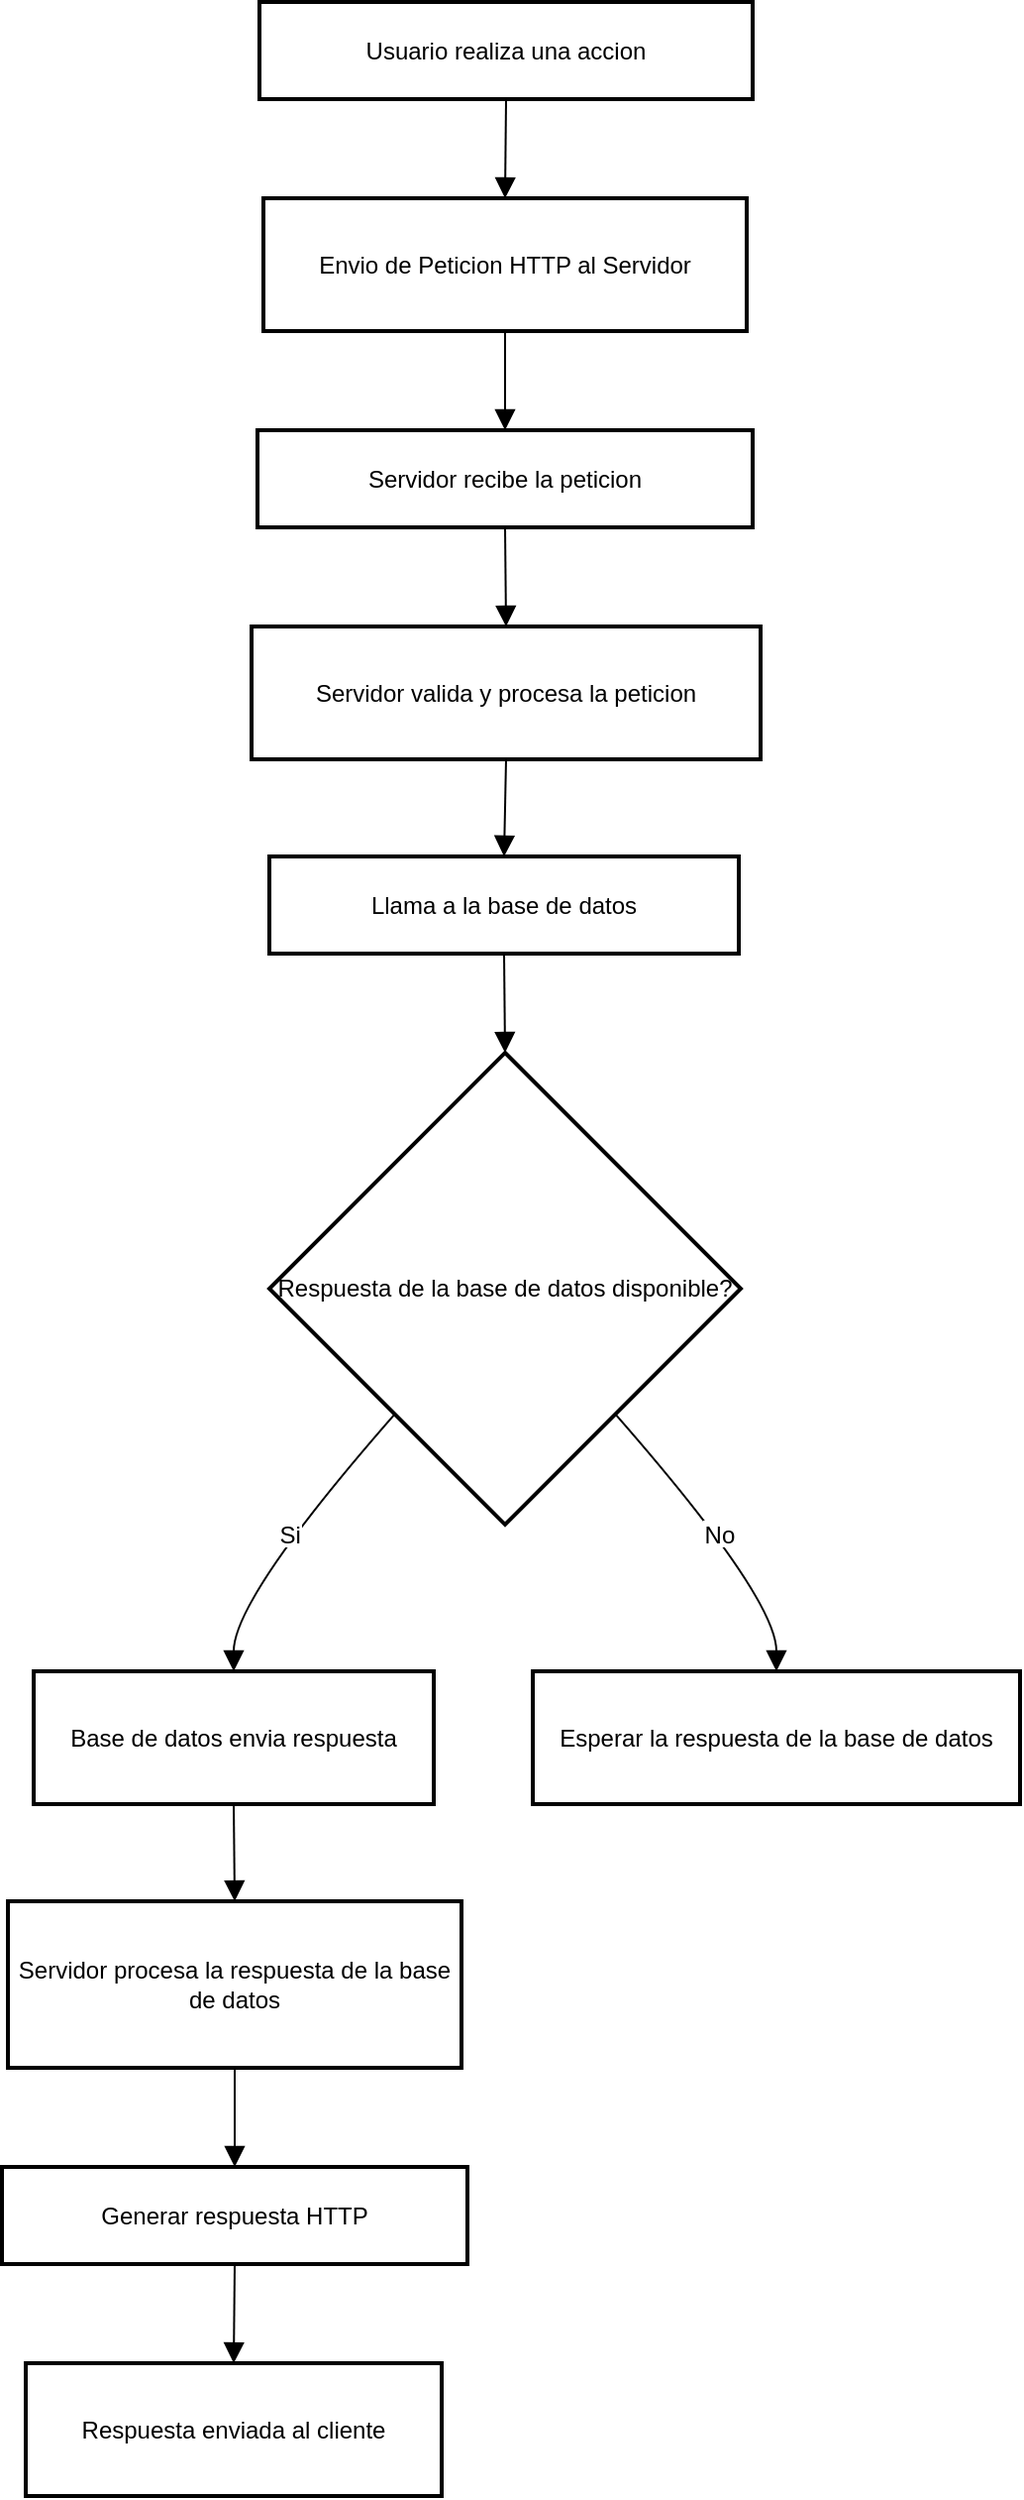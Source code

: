 <mxfile version="25.0.3">
  <diagram name="Page-1" id="iiuorrjUF-esFge4QPrJ">
    <mxGraphModel dx="1434" dy="384" grid="0" gridSize="10" guides="1" tooltips="1" connect="1" arrows="1" fold="1" page="0" pageScale="1" pageWidth="850" pageHeight="1100" math="0" shadow="0">
      <root>
        <mxCell id="0" />
        <mxCell id="1" parent="0" />
        <mxCell id="hQHqi-Fze8iP0bGhVEfc-27" value="Usuario realiza una accion" style="whiteSpace=wrap;strokeWidth=2;" vertex="1" parent="1">
          <mxGeometry x="150" y="764" width="249" height="49" as="geometry" />
        </mxCell>
        <mxCell id="hQHqi-Fze8iP0bGhVEfc-28" value="Envio de Peticion HTTP al Servidor" style="whiteSpace=wrap;strokeWidth=2;" vertex="1" parent="1">
          <mxGeometry x="152" y="863" width="244" height="67" as="geometry" />
        </mxCell>
        <mxCell id="hQHqi-Fze8iP0bGhVEfc-29" value="Servidor recibe la peticion" style="whiteSpace=wrap;strokeWidth=2;" vertex="1" parent="1">
          <mxGeometry x="149" y="980" width="250" height="49" as="geometry" />
        </mxCell>
        <mxCell id="hQHqi-Fze8iP0bGhVEfc-30" value="Servidor valida y procesa la peticion" style="whiteSpace=wrap;strokeWidth=2;" vertex="1" parent="1">
          <mxGeometry x="146" y="1079" width="257" height="67" as="geometry" />
        </mxCell>
        <mxCell id="hQHqi-Fze8iP0bGhVEfc-31" value="Llama a la base de datos" style="whiteSpace=wrap;strokeWidth=2;" vertex="1" parent="1">
          <mxGeometry x="155" y="1195" width="237" height="49" as="geometry" />
        </mxCell>
        <mxCell id="hQHqi-Fze8iP0bGhVEfc-32" value="Respuesta de la base de datos disponible?" style="rhombus;strokeWidth=2;whiteSpace=wrap;" vertex="1" parent="1">
          <mxGeometry x="155" y="1294" width="238" height="238" as="geometry" />
        </mxCell>
        <mxCell id="hQHqi-Fze8iP0bGhVEfc-33" value="Base de datos envia respuesta" style="whiteSpace=wrap;strokeWidth=2;" vertex="1" parent="1">
          <mxGeometry x="36" y="1606" width="202" height="67" as="geometry" />
        </mxCell>
        <mxCell id="hQHqi-Fze8iP0bGhVEfc-34" value="Esperar la respuesta de la base de datos" style="whiteSpace=wrap;strokeWidth=2;" vertex="1" parent="1">
          <mxGeometry x="288" y="1606" width="246" height="67" as="geometry" />
        </mxCell>
        <mxCell id="hQHqi-Fze8iP0bGhVEfc-35" value="Servidor procesa la respuesta de la base de datos" style="whiteSpace=wrap;strokeWidth=2;" vertex="1" parent="1">
          <mxGeometry x="23" y="1722" width="229" height="84" as="geometry" />
        </mxCell>
        <mxCell id="hQHqi-Fze8iP0bGhVEfc-36" value="Generar respuesta HTTP" style="whiteSpace=wrap;strokeWidth=2;" vertex="1" parent="1">
          <mxGeometry x="20" y="1856" width="235" height="49" as="geometry" />
        </mxCell>
        <mxCell id="hQHqi-Fze8iP0bGhVEfc-37" value="Respuesta enviada al cliente" style="whiteSpace=wrap;strokeWidth=2;" vertex="1" parent="1">
          <mxGeometry x="32" y="1955" width="210" height="67" as="geometry" />
        </mxCell>
        <mxCell id="hQHqi-Fze8iP0bGhVEfc-38" value="" style="curved=1;startArrow=none;endArrow=block;exitX=0.5;exitY=1;entryX=0.5;entryY=0;rounded=0;fontSize=12;startSize=8;endSize=8;" edge="1" parent="1" source="hQHqi-Fze8iP0bGhVEfc-27" target="hQHqi-Fze8iP0bGhVEfc-28">
          <mxGeometry relative="1" as="geometry">
            <Array as="points" />
          </mxGeometry>
        </mxCell>
        <mxCell id="hQHqi-Fze8iP0bGhVEfc-39" value="" style="curved=1;startArrow=none;endArrow=block;exitX=0.5;exitY=0.99;entryX=0.5;entryY=-0.01;rounded=0;fontSize=12;startSize=8;endSize=8;" edge="1" parent="1" source="hQHqi-Fze8iP0bGhVEfc-28" target="hQHqi-Fze8iP0bGhVEfc-29">
          <mxGeometry relative="1" as="geometry">
            <Array as="points" />
          </mxGeometry>
        </mxCell>
        <mxCell id="hQHqi-Fze8iP0bGhVEfc-40" value="" style="curved=1;startArrow=none;endArrow=block;exitX=0.5;exitY=0.99;entryX=0.5;entryY=-0.01;rounded=0;fontSize=12;startSize=8;endSize=8;" edge="1" parent="1" source="hQHqi-Fze8iP0bGhVEfc-29" target="hQHqi-Fze8iP0bGhVEfc-30">
          <mxGeometry relative="1" as="geometry">
            <Array as="points" />
          </mxGeometry>
        </mxCell>
        <mxCell id="hQHqi-Fze8iP0bGhVEfc-41" value="" style="curved=1;startArrow=none;endArrow=block;exitX=0.5;exitY=0.99;entryX=0.5;entryY=0;rounded=0;fontSize=12;startSize=8;endSize=8;" edge="1" parent="1" source="hQHqi-Fze8iP0bGhVEfc-30" target="hQHqi-Fze8iP0bGhVEfc-31">
          <mxGeometry relative="1" as="geometry">
            <Array as="points" />
          </mxGeometry>
        </mxCell>
        <mxCell id="hQHqi-Fze8iP0bGhVEfc-42" value="" style="curved=1;startArrow=none;endArrow=block;exitX=0.5;exitY=1;entryX=0.5;entryY=0;rounded=0;fontSize=12;startSize=8;endSize=8;" edge="1" parent="1" source="hQHqi-Fze8iP0bGhVEfc-31" target="hQHqi-Fze8iP0bGhVEfc-32">
          <mxGeometry relative="1" as="geometry">
            <Array as="points" />
          </mxGeometry>
        </mxCell>
        <mxCell id="hQHqi-Fze8iP0bGhVEfc-43" value="Si" style="curved=1;startArrow=none;endArrow=block;exitX=0.06;exitY=1;entryX=0.5;entryY=-0.01;rounded=0;fontSize=12;startSize=8;endSize=8;" edge="1" parent="1" source="hQHqi-Fze8iP0bGhVEfc-32" target="hQHqi-Fze8iP0bGhVEfc-33">
          <mxGeometry relative="1" as="geometry">
            <Array as="points">
              <mxPoint x="137" y="1569" />
            </Array>
          </mxGeometry>
        </mxCell>
        <mxCell id="hQHqi-Fze8iP0bGhVEfc-44" value="No" style="curved=1;startArrow=none;endArrow=block;exitX=0.94;exitY=1;entryX=0.5;entryY=-0.01;rounded=0;fontSize=12;startSize=8;endSize=8;" edge="1" parent="1" source="hQHqi-Fze8iP0bGhVEfc-32" target="hQHqi-Fze8iP0bGhVEfc-34">
          <mxGeometry relative="1" as="geometry">
            <Array as="points">
              <mxPoint x="411" y="1569" />
            </Array>
          </mxGeometry>
        </mxCell>
        <mxCell id="hQHqi-Fze8iP0bGhVEfc-45" value="" style="curved=1;startArrow=none;endArrow=block;exitX=0.5;exitY=0.99;entryX=0.5;entryY=0;rounded=0;fontSize=12;startSize=8;endSize=8;" edge="1" parent="1" source="hQHqi-Fze8iP0bGhVEfc-33" target="hQHqi-Fze8iP0bGhVEfc-35">
          <mxGeometry relative="1" as="geometry">
            <Array as="points" />
          </mxGeometry>
        </mxCell>
        <mxCell id="hQHqi-Fze8iP0bGhVEfc-46" value="" style="curved=1;startArrow=none;endArrow=block;exitX=0.5;exitY=1;entryX=0.5;entryY=0.01;rounded=0;fontSize=12;startSize=8;endSize=8;" edge="1" parent="1" source="hQHqi-Fze8iP0bGhVEfc-35" target="hQHqi-Fze8iP0bGhVEfc-36">
          <mxGeometry relative="1" as="geometry">
            <Array as="points" />
          </mxGeometry>
        </mxCell>
        <mxCell id="hQHqi-Fze8iP0bGhVEfc-47" value="" style="curved=1;startArrow=none;endArrow=block;exitX=0.5;exitY=1.01;entryX=0.5;entryY=0;rounded=0;fontSize=12;startSize=8;endSize=8;" edge="1" parent="1" source="hQHqi-Fze8iP0bGhVEfc-36" target="hQHqi-Fze8iP0bGhVEfc-37">
          <mxGeometry relative="1" as="geometry">
            <Array as="points" />
          </mxGeometry>
        </mxCell>
      </root>
    </mxGraphModel>
  </diagram>
</mxfile>
